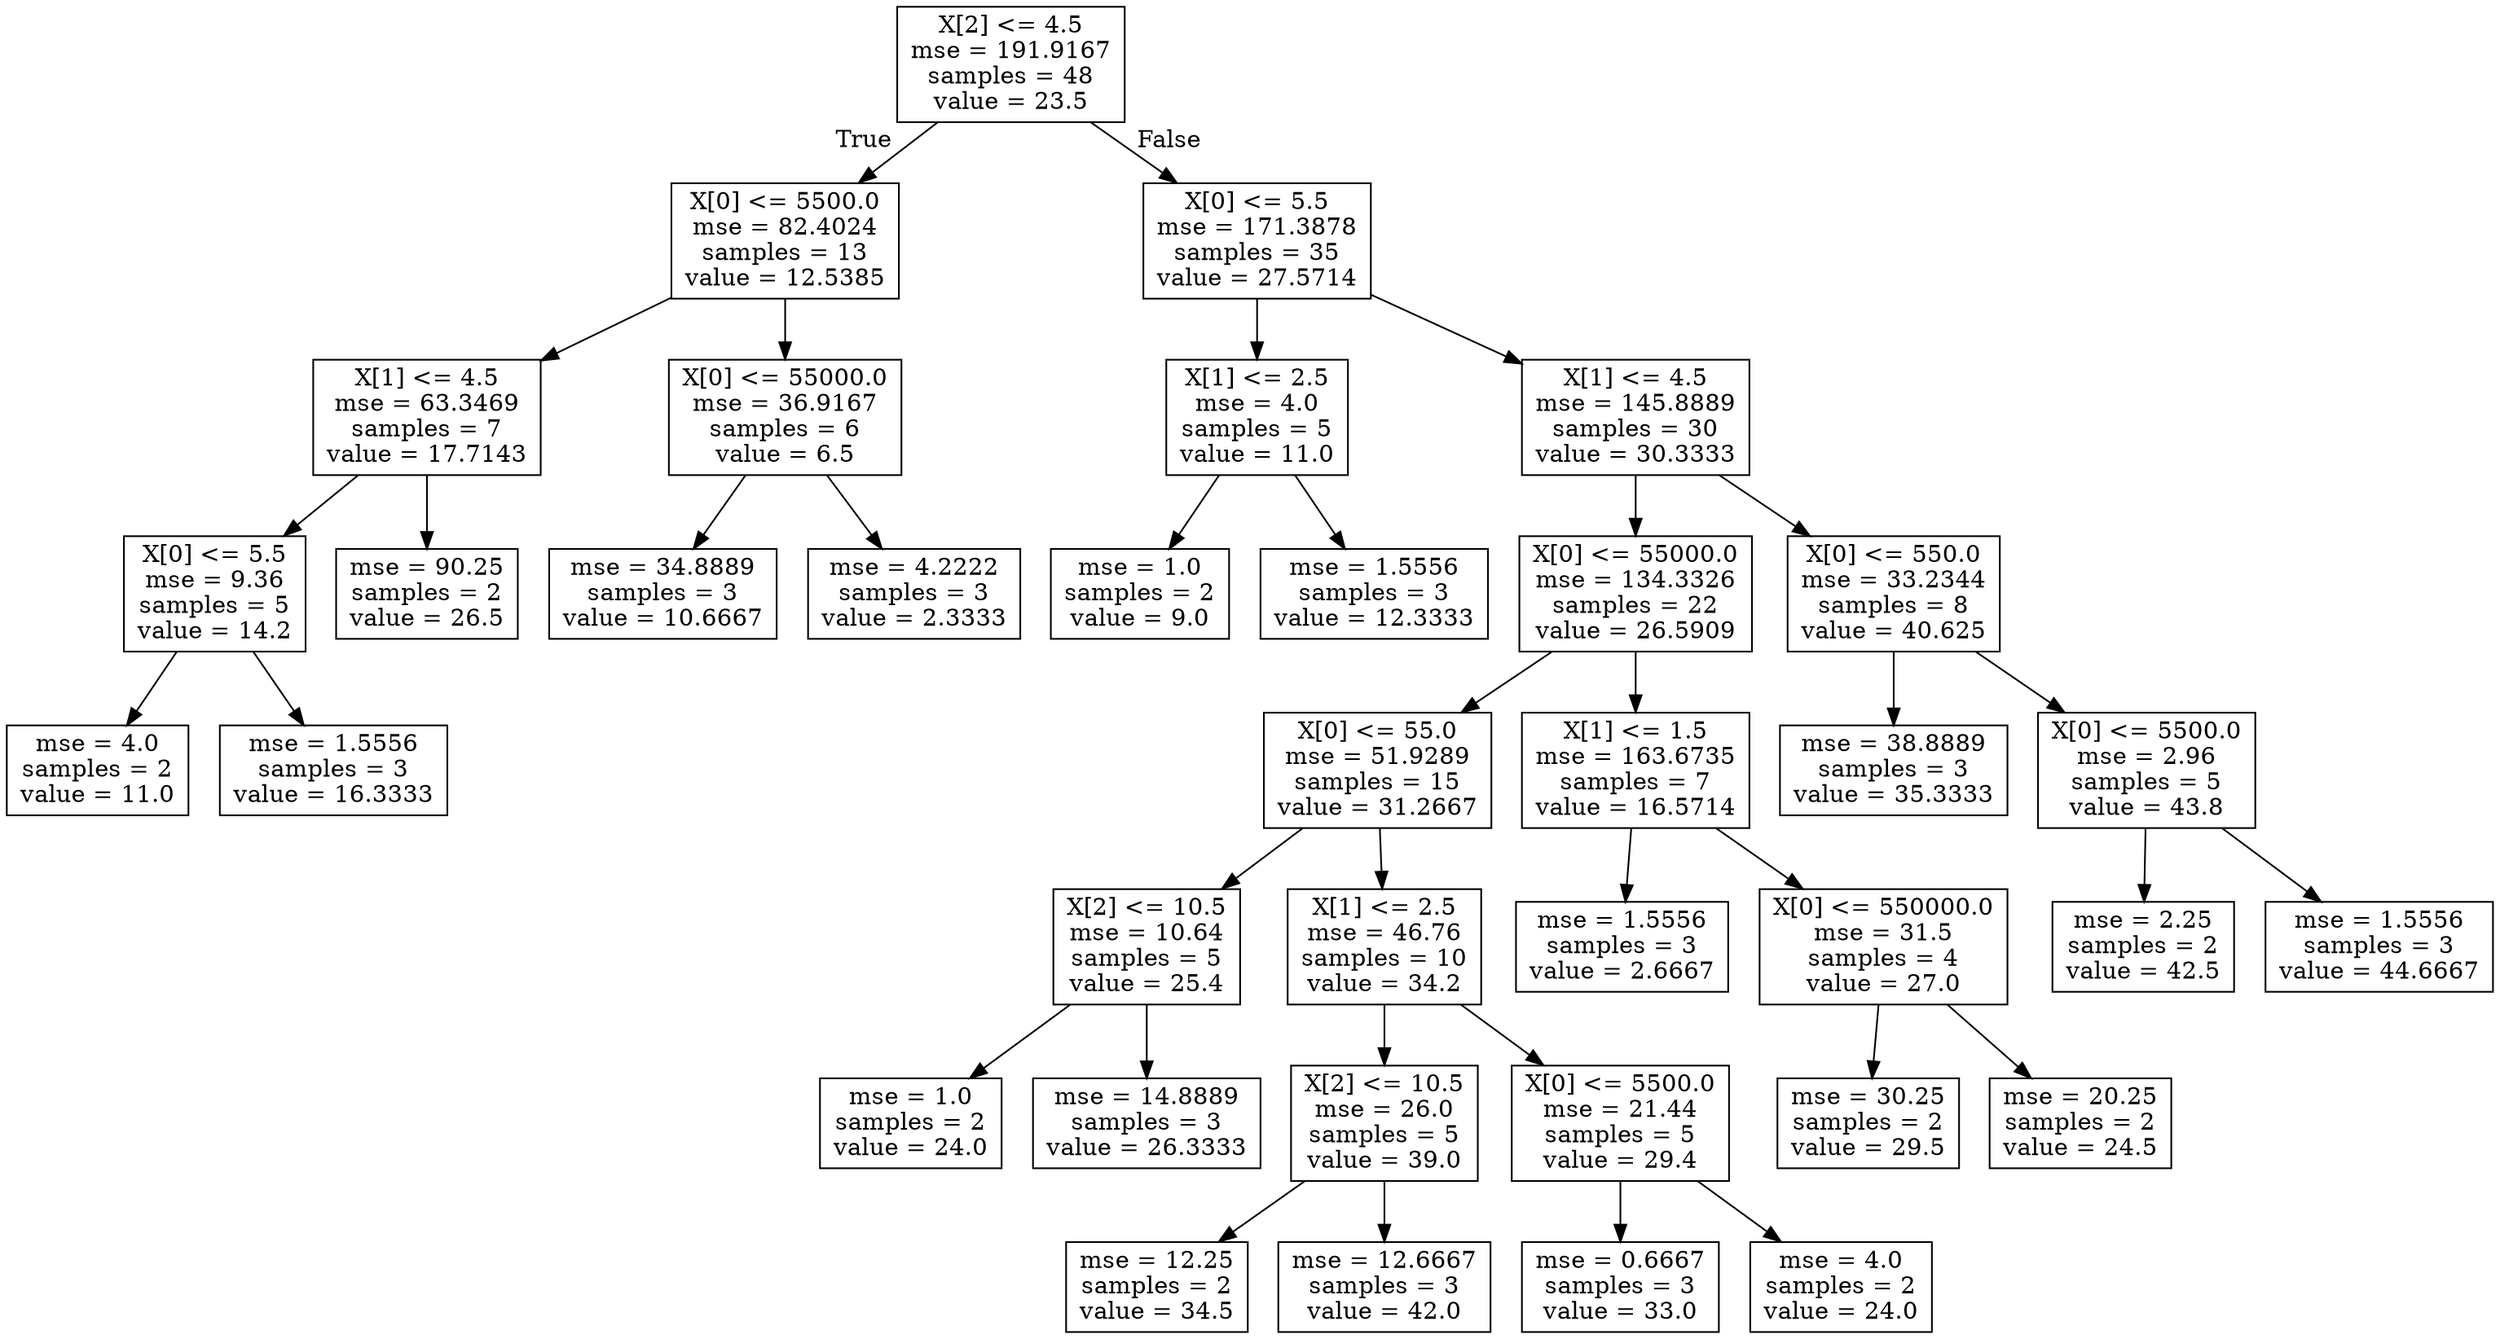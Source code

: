 digraph Tree {
node [shape=box] ;
0 [label="X[2] <= 4.5\nmse = 191.9167\nsamples = 48\nvalue = 23.5"] ;
1 [label="X[0] <= 5500.0\nmse = 82.4024\nsamples = 13\nvalue = 12.5385"] ;
0 -> 1 [labeldistance=2.5, labelangle=45, headlabel="True"] ;
2 [label="X[1] <= 4.5\nmse = 63.3469\nsamples = 7\nvalue = 17.7143"] ;
1 -> 2 ;
3 [label="X[0] <= 5.5\nmse = 9.36\nsamples = 5\nvalue = 14.2"] ;
2 -> 3 ;
4 [label="mse = 4.0\nsamples = 2\nvalue = 11.0"] ;
3 -> 4 ;
5 [label="mse = 1.5556\nsamples = 3\nvalue = 16.3333"] ;
3 -> 5 ;
6 [label="mse = 90.25\nsamples = 2\nvalue = 26.5"] ;
2 -> 6 ;
7 [label="X[0] <= 55000.0\nmse = 36.9167\nsamples = 6\nvalue = 6.5"] ;
1 -> 7 ;
8 [label="mse = 34.8889\nsamples = 3\nvalue = 10.6667"] ;
7 -> 8 ;
9 [label="mse = 4.2222\nsamples = 3\nvalue = 2.3333"] ;
7 -> 9 ;
10 [label="X[0] <= 5.5\nmse = 171.3878\nsamples = 35\nvalue = 27.5714"] ;
0 -> 10 [labeldistance=2.5, labelangle=-45, headlabel="False"] ;
11 [label="X[1] <= 2.5\nmse = 4.0\nsamples = 5\nvalue = 11.0"] ;
10 -> 11 ;
12 [label="mse = 1.0\nsamples = 2\nvalue = 9.0"] ;
11 -> 12 ;
13 [label="mse = 1.5556\nsamples = 3\nvalue = 12.3333"] ;
11 -> 13 ;
14 [label="X[1] <= 4.5\nmse = 145.8889\nsamples = 30\nvalue = 30.3333"] ;
10 -> 14 ;
15 [label="X[0] <= 55000.0\nmse = 134.3326\nsamples = 22\nvalue = 26.5909"] ;
14 -> 15 ;
16 [label="X[0] <= 55.0\nmse = 51.9289\nsamples = 15\nvalue = 31.2667"] ;
15 -> 16 ;
17 [label="X[2] <= 10.5\nmse = 10.64\nsamples = 5\nvalue = 25.4"] ;
16 -> 17 ;
18 [label="mse = 1.0\nsamples = 2\nvalue = 24.0"] ;
17 -> 18 ;
19 [label="mse = 14.8889\nsamples = 3\nvalue = 26.3333"] ;
17 -> 19 ;
20 [label="X[1] <= 2.5\nmse = 46.76\nsamples = 10\nvalue = 34.2"] ;
16 -> 20 ;
21 [label="X[2] <= 10.5\nmse = 26.0\nsamples = 5\nvalue = 39.0"] ;
20 -> 21 ;
22 [label="mse = 12.25\nsamples = 2\nvalue = 34.5"] ;
21 -> 22 ;
23 [label="mse = 12.6667\nsamples = 3\nvalue = 42.0"] ;
21 -> 23 ;
24 [label="X[0] <= 5500.0\nmse = 21.44\nsamples = 5\nvalue = 29.4"] ;
20 -> 24 ;
25 [label="mse = 0.6667\nsamples = 3\nvalue = 33.0"] ;
24 -> 25 ;
26 [label="mse = 4.0\nsamples = 2\nvalue = 24.0"] ;
24 -> 26 ;
27 [label="X[1] <= 1.5\nmse = 163.6735\nsamples = 7\nvalue = 16.5714"] ;
15 -> 27 ;
28 [label="mse = 1.5556\nsamples = 3\nvalue = 2.6667"] ;
27 -> 28 ;
29 [label="X[0] <= 550000.0\nmse = 31.5\nsamples = 4\nvalue = 27.0"] ;
27 -> 29 ;
30 [label="mse = 30.25\nsamples = 2\nvalue = 29.5"] ;
29 -> 30 ;
31 [label="mse = 20.25\nsamples = 2\nvalue = 24.5"] ;
29 -> 31 ;
32 [label="X[0] <= 550.0\nmse = 33.2344\nsamples = 8\nvalue = 40.625"] ;
14 -> 32 ;
33 [label="mse = 38.8889\nsamples = 3\nvalue = 35.3333"] ;
32 -> 33 ;
34 [label="X[0] <= 5500.0\nmse = 2.96\nsamples = 5\nvalue = 43.8"] ;
32 -> 34 ;
35 [label="mse = 2.25\nsamples = 2\nvalue = 42.5"] ;
34 -> 35 ;
36 [label="mse = 1.5556\nsamples = 3\nvalue = 44.6667"] ;
34 -> 36 ;
}